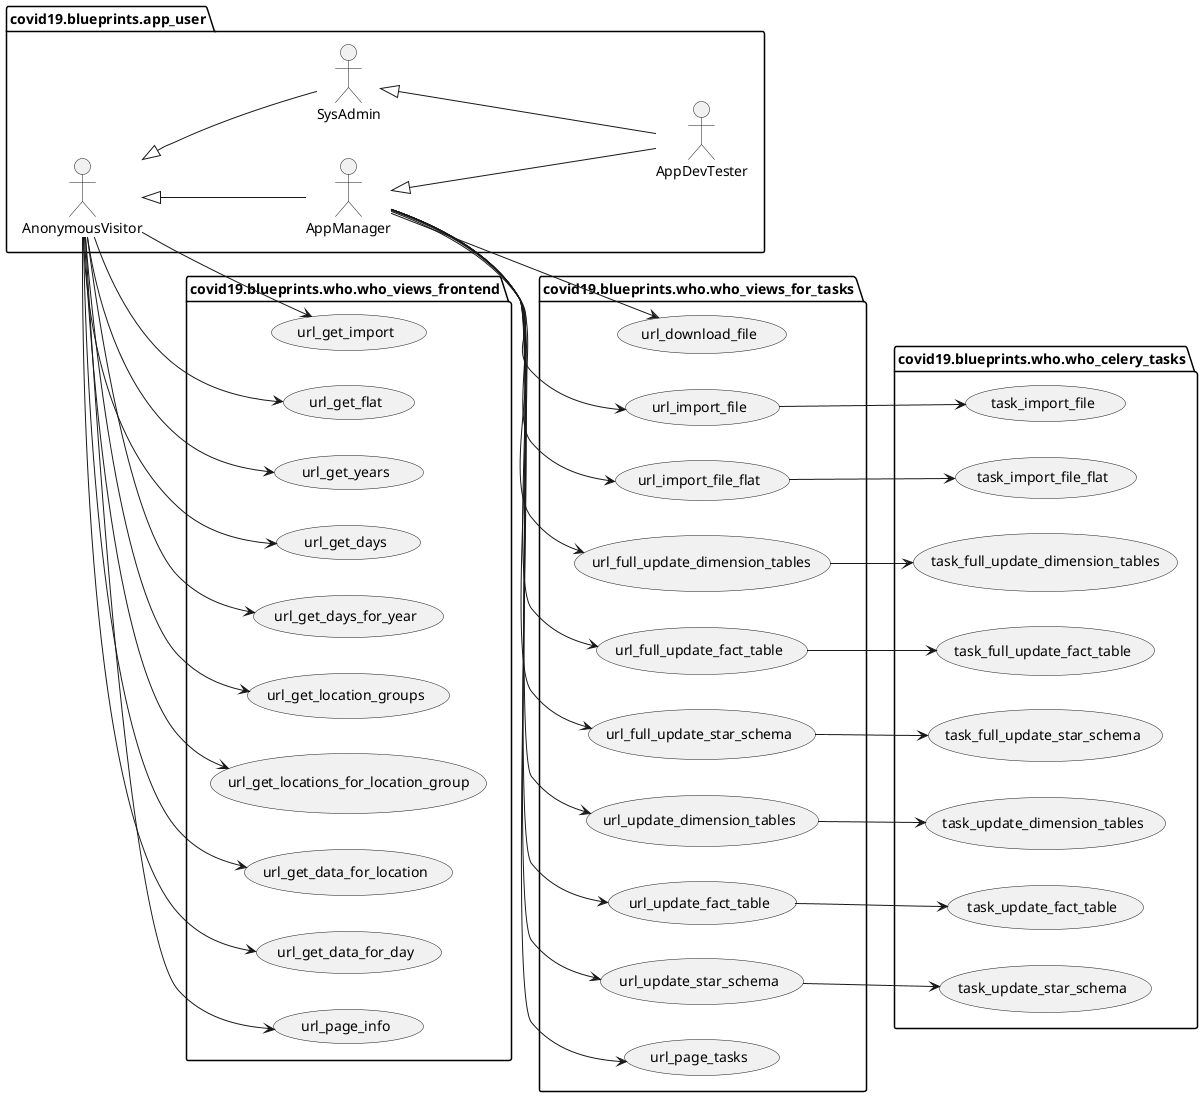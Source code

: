 @startuml
left to right direction
package covid19.blueprints.app_user {
	actor AnonymousVisitor as vu
	actor AppManager as au
	actor SysAdmin as su
	actor AppDevTester as du
}
package covid19.blueprints.app_user {
	vu <|-- au
	vu <|-- su
	su <|-- du
	au <|-- du
}
package covid19.blueprints.who.who_views_frontend {
	usecase url_get_import as UC30
	usecase url_get_flat as UC31
	usecase url_get_years as UC40
	usecase url_get_days as UC41
	usecase url_get_days_for_year as UC42
	usecase url_get_location_groups as UC43
	usecase url_get_locations_for_location_group as UC44
	usecase url_get_data_for_location as UC45
	usecase url_get_data_for_day as UC46
    usecase url_page_info as UC80
}
vu --> UC30
vu --> UC31
vu --> UC40
vu --> UC41
vu --> UC42
vu --> UC43
vu --> UC44
vu --> UC45
vu --> UC46
vu --> UC80
package covid19.blueprints.who.who_views_for_tasks {
	usecase url_download_file as UC1
	usecase url_import_file as UC2
	usecase url_import_file_flat as UC3
	usecase url_full_update_dimension_tables as UC10
	usecase url_full_update_fact_table as UC11
	usecase url_full_update_star_schema as UC12
	usecase url_update_dimension_tables as UC20
	usecase url_update_fact_table as UC21
	usecase url_update_star_schema as UC22
    usecase url_page_tasks as UC81
}
au --> UC1
au --> UC2
au --> UC3
au --> UC10
au --> UC11
au --> UC12
au --> UC20
au --> UC21
au --> UC22
au --> UC81
package covid19.blueprints.who.who_celery_tasks {
	usecase task_import_file as UC102
	usecase task_import_file_flat as UC103
	usecase task_full_update_dimension_tables as UC110
	usecase task_full_update_fact_table as UC111
	usecase task_full_update_star_schema as UC112
	usecase task_update_dimension_tables as UC120
	usecase task_update_fact_table as UC121
	usecase task_update_star_schema as UC122
}
UC2 --> UC102
UC3 --> UC103
UC10 --> UC110
UC11 --> UC111
UC12 --> UC112
UC20 --> UC120
UC21 --> UC121
UC22 --> UC122
@enduml